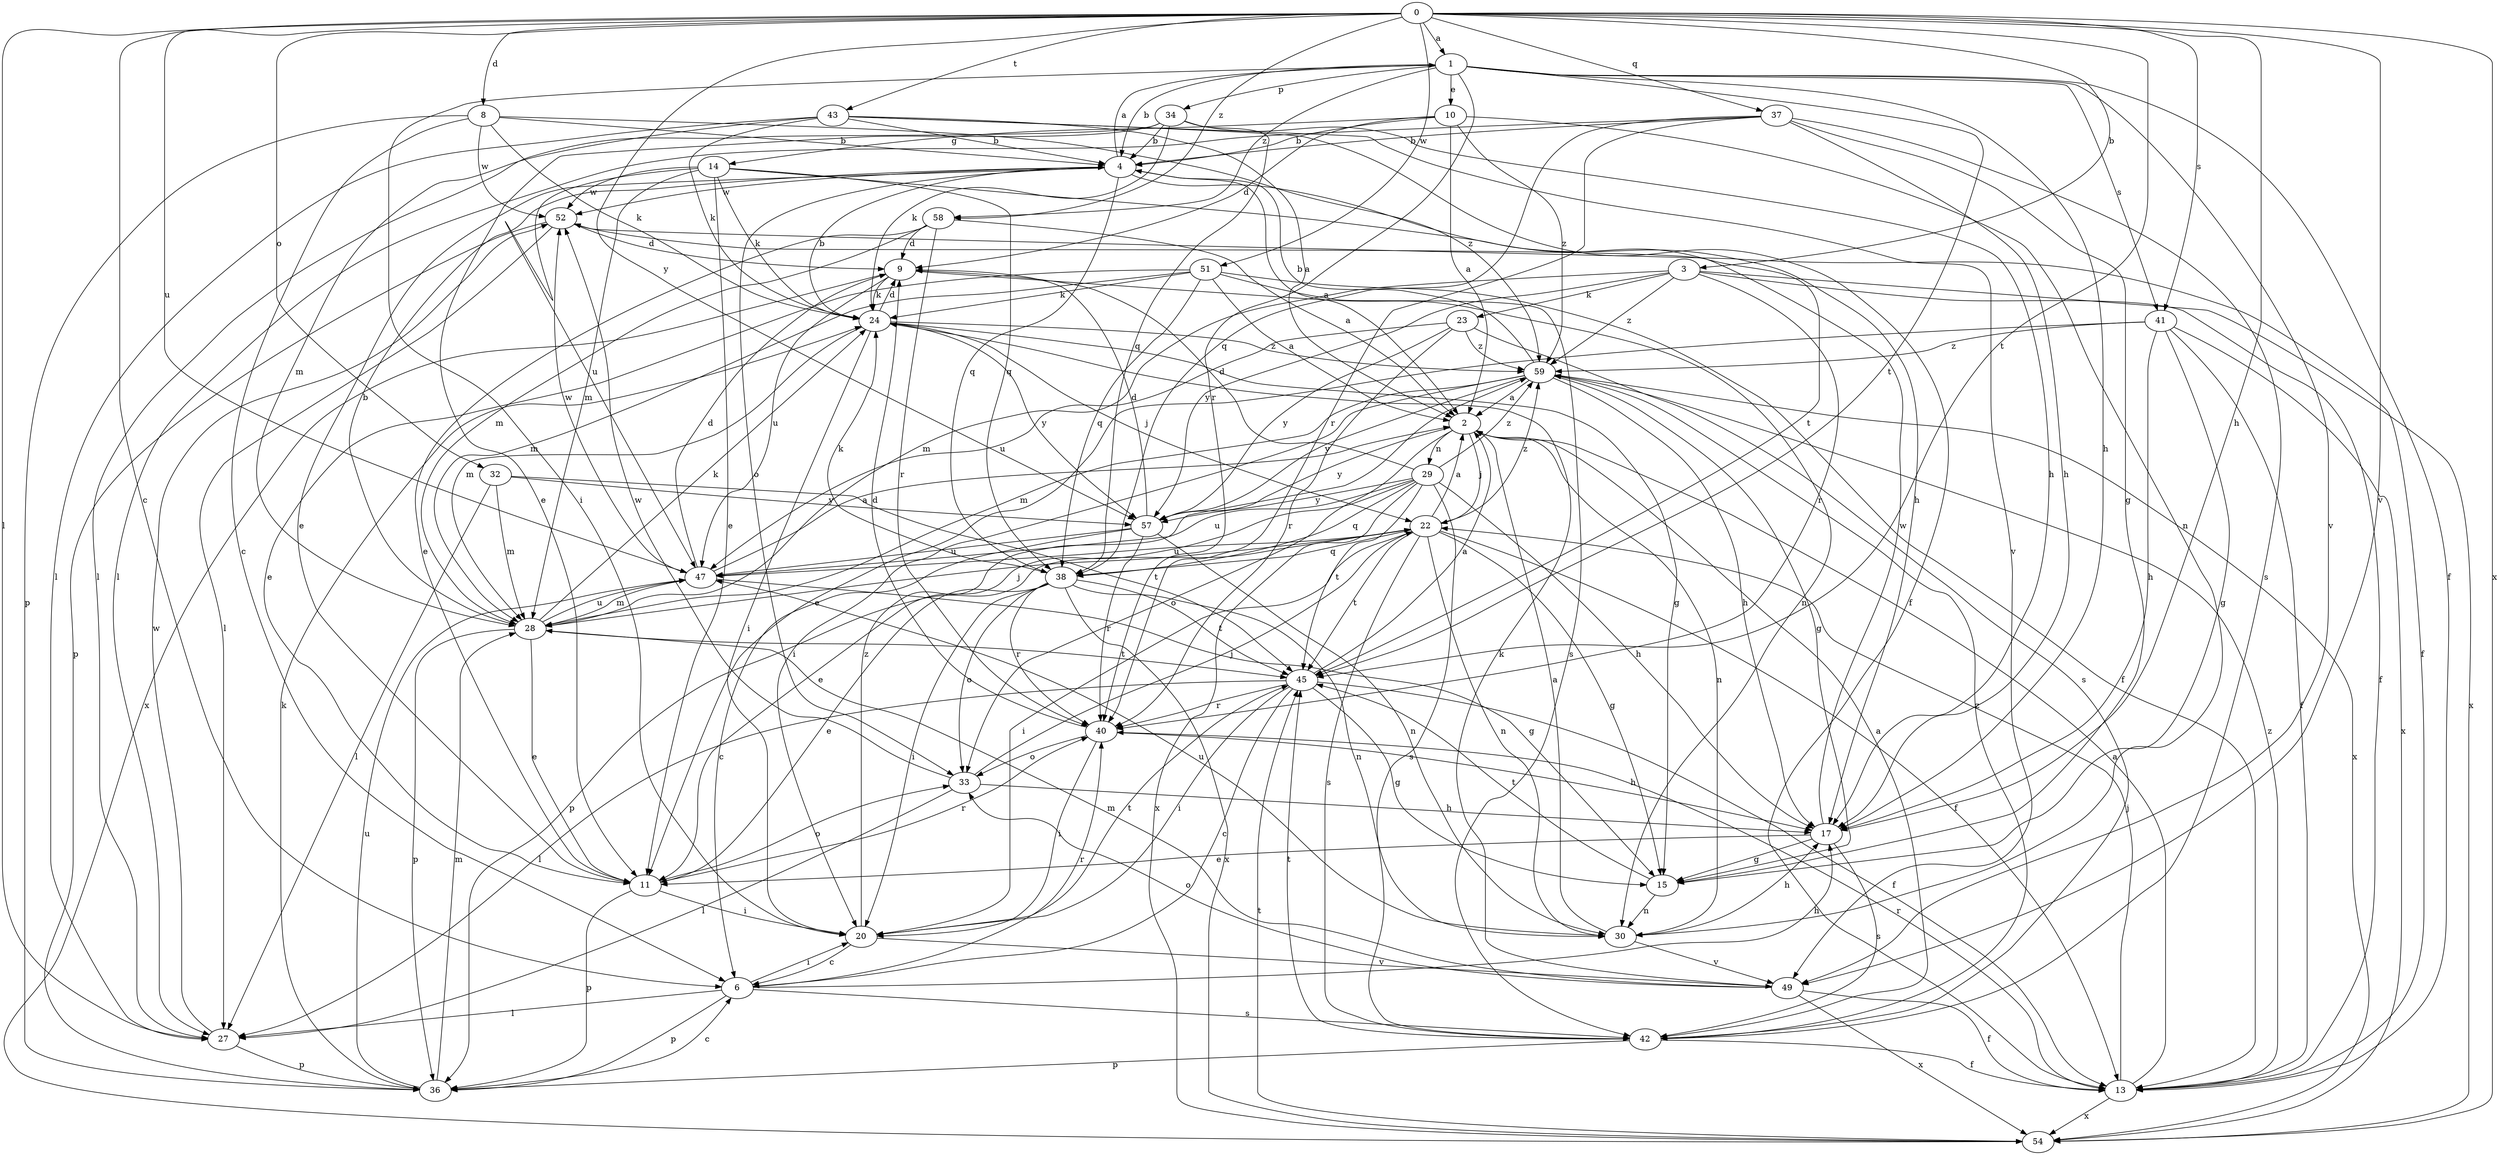 strict digraph  {
0;
1;
2;
3;
4;
6;
8;
9;
10;
11;
13;
14;
15;
17;
20;
22;
23;
24;
27;
28;
29;
30;
32;
33;
34;
36;
37;
38;
40;
41;
42;
43;
45;
47;
49;
51;
52;
54;
57;
58;
59;
0 -> 1  [label=a];
0 -> 3  [label=b];
0 -> 6  [label=c];
0 -> 8  [label=d];
0 -> 17  [label=h];
0 -> 27  [label=l];
0 -> 32  [label=o];
0 -> 37  [label=q];
0 -> 41  [label=s];
0 -> 43  [label=t];
0 -> 45  [label=t];
0 -> 47  [label=u];
0 -> 49  [label=v];
0 -> 51  [label=w];
0 -> 54  [label=x];
0 -> 57  [label=y];
0 -> 58  [label=z];
1 -> 4  [label=b];
1 -> 10  [label=e];
1 -> 13  [label=f];
1 -> 17  [label=h];
1 -> 20  [label=i];
1 -> 34  [label=p];
1 -> 40  [label=r];
1 -> 41  [label=s];
1 -> 45  [label=t];
1 -> 49  [label=v];
1 -> 58  [label=z];
2 -> 22  [label=j];
2 -> 29  [label=n];
2 -> 30  [label=n];
2 -> 33  [label=o];
2 -> 57  [label=y];
3 -> 13  [label=f];
3 -> 23  [label=k];
3 -> 28  [label=m];
3 -> 40  [label=r];
3 -> 54  [label=x];
3 -> 57  [label=y];
3 -> 59  [label=z];
4 -> 1  [label=a];
4 -> 2  [label=a];
4 -> 11  [label=e];
4 -> 33  [label=o];
4 -> 38  [label=q];
4 -> 45  [label=t];
4 -> 52  [label=w];
6 -> 17  [label=h];
6 -> 20  [label=i];
6 -> 27  [label=l];
6 -> 36  [label=p];
6 -> 40  [label=r];
6 -> 42  [label=s];
8 -> 4  [label=b];
8 -> 6  [label=c];
8 -> 24  [label=k];
8 -> 36  [label=p];
8 -> 52  [label=w];
8 -> 59  [label=z];
9 -> 24  [label=k];
9 -> 30  [label=n];
9 -> 47  [label=u];
9 -> 54  [label=x];
10 -> 2  [label=a];
10 -> 4  [label=b];
10 -> 9  [label=d];
10 -> 14  [label=g];
10 -> 30  [label=n];
10 -> 59  [label=z];
11 -> 20  [label=i];
11 -> 33  [label=o];
11 -> 36  [label=p];
11 -> 40  [label=r];
13 -> 2  [label=a];
13 -> 22  [label=j];
13 -> 40  [label=r];
13 -> 54  [label=x];
13 -> 59  [label=z];
14 -> 11  [label=e];
14 -> 17  [label=h];
14 -> 24  [label=k];
14 -> 28  [label=m];
14 -> 38  [label=q];
14 -> 47  [label=u];
14 -> 52  [label=w];
15 -> 30  [label=n];
15 -> 45  [label=t];
17 -> 11  [label=e];
17 -> 15  [label=g];
17 -> 42  [label=s];
17 -> 52  [label=w];
20 -> 6  [label=c];
20 -> 45  [label=t];
20 -> 49  [label=v];
20 -> 59  [label=z];
22 -> 2  [label=a];
22 -> 13  [label=f];
22 -> 15  [label=g];
22 -> 20  [label=i];
22 -> 30  [label=n];
22 -> 36  [label=p];
22 -> 38  [label=q];
22 -> 42  [label=s];
22 -> 45  [label=t];
22 -> 47  [label=u];
22 -> 59  [label=z];
23 -> 40  [label=r];
23 -> 42  [label=s];
23 -> 47  [label=u];
23 -> 57  [label=y];
23 -> 59  [label=z];
24 -> 4  [label=b];
24 -> 9  [label=d];
24 -> 15  [label=g];
24 -> 20  [label=i];
24 -> 22  [label=j];
24 -> 28  [label=m];
24 -> 57  [label=y];
24 -> 59  [label=z];
27 -> 36  [label=p];
27 -> 52  [label=w];
28 -> 4  [label=b];
28 -> 11  [label=e];
28 -> 22  [label=j];
28 -> 24  [label=k];
28 -> 36  [label=p];
28 -> 45  [label=t];
28 -> 47  [label=u];
29 -> 9  [label=d];
29 -> 11  [label=e];
29 -> 17  [label=h];
29 -> 38  [label=q];
29 -> 42  [label=s];
29 -> 45  [label=t];
29 -> 47  [label=u];
29 -> 54  [label=x];
29 -> 57  [label=y];
29 -> 59  [label=z];
30 -> 2  [label=a];
30 -> 17  [label=h];
30 -> 47  [label=u];
30 -> 49  [label=v];
32 -> 27  [label=l];
32 -> 28  [label=m];
32 -> 45  [label=t];
32 -> 57  [label=y];
33 -> 17  [label=h];
33 -> 22  [label=j];
33 -> 27  [label=l];
33 -> 52  [label=w];
34 -> 4  [label=b];
34 -> 11  [label=e];
34 -> 17  [label=h];
34 -> 24  [label=k];
34 -> 27  [label=l];
34 -> 38  [label=q];
36 -> 6  [label=c];
36 -> 24  [label=k];
36 -> 28  [label=m];
36 -> 47  [label=u];
37 -> 4  [label=b];
37 -> 15  [label=g];
37 -> 17  [label=h];
37 -> 27  [label=l];
37 -> 38  [label=q];
37 -> 40  [label=r];
37 -> 42  [label=s];
38 -> 11  [label=e];
38 -> 20  [label=i];
38 -> 24  [label=k];
38 -> 30  [label=n];
38 -> 33  [label=o];
38 -> 40  [label=r];
38 -> 45  [label=t];
38 -> 54  [label=x];
40 -> 9  [label=d];
40 -> 17  [label=h];
40 -> 20  [label=i];
40 -> 33  [label=o];
41 -> 11  [label=e];
41 -> 13  [label=f];
41 -> 15  [label=g];
41 -> 17  [label=h];
41 -> 54  [label=x];
41 -> 59  [label=z];
42 -> 2  [label=a];
42 -> 13  [label=f];
42 -> 36  [label=p];
42 -> 45  [label=t];
42 -> 59  [label=z];
43 -> 2  [label=a];
43 -> 4  [label=b];
43 -> 13  [label=f];
43 -> 24  [label=k];
43 -> 27  [label=l];
43 -> 28  [label=m];
43 -> 49  [label=v];
45 -> 2  [label=a];
45 -> 6  [label=c];
45 -> 13  [label=f];
45 -> 15  [label=g];
45 -> 20  [label=i];
45 -> 27  [label=l];
45 -> 40  [label=r];
47 -> 2  [label=a];
47 -> 9  [label=d];
47 -> 15  [label=g];
47 -> 28  [label=m];
47 -> 52  [label=w];
49 -> 13  [label=f];
49 -> 24  [label=k];
49 -> 28  [label=m];
49 -> 33  [label=o];
49 -> 54  [label=x];
51 -> 2  [label=a];
51 -> 11  [label=e];
51 -> 13  [label=f];
51 -> 24  [label=k];
51 -> 28  [label=m];
51 -> 38  [label=q];
51 -> 42  [label=s];
52 -> 9  [label=d];
52 -> 13  [label=f];
52 -> 27  [label=l];
52 -> 36  [label=p];
54 -> 45  [label=t];
57 -> 6  [label=c];
57 -> 9  [label=d];
57 -> 30  [label=n];
57 -> 40  [label=r];
57 -> 47  [label=u];
58 -> 2  [label=a];
58 -> 9  [label=d];
58 -> 11  [label=e];
58 -> 28  [label=m];
58 -> 40  [label=r];
59 -> 2  [label=a];
59 -> 4  [label=b];
59 -> 15  [label=g];
59 -> 17  [label=h];
59 -> 20  [label=i];
59 -> 28  [label=m];
59 -> 54  [label=x];
59 -> 57  [label=y];
}
